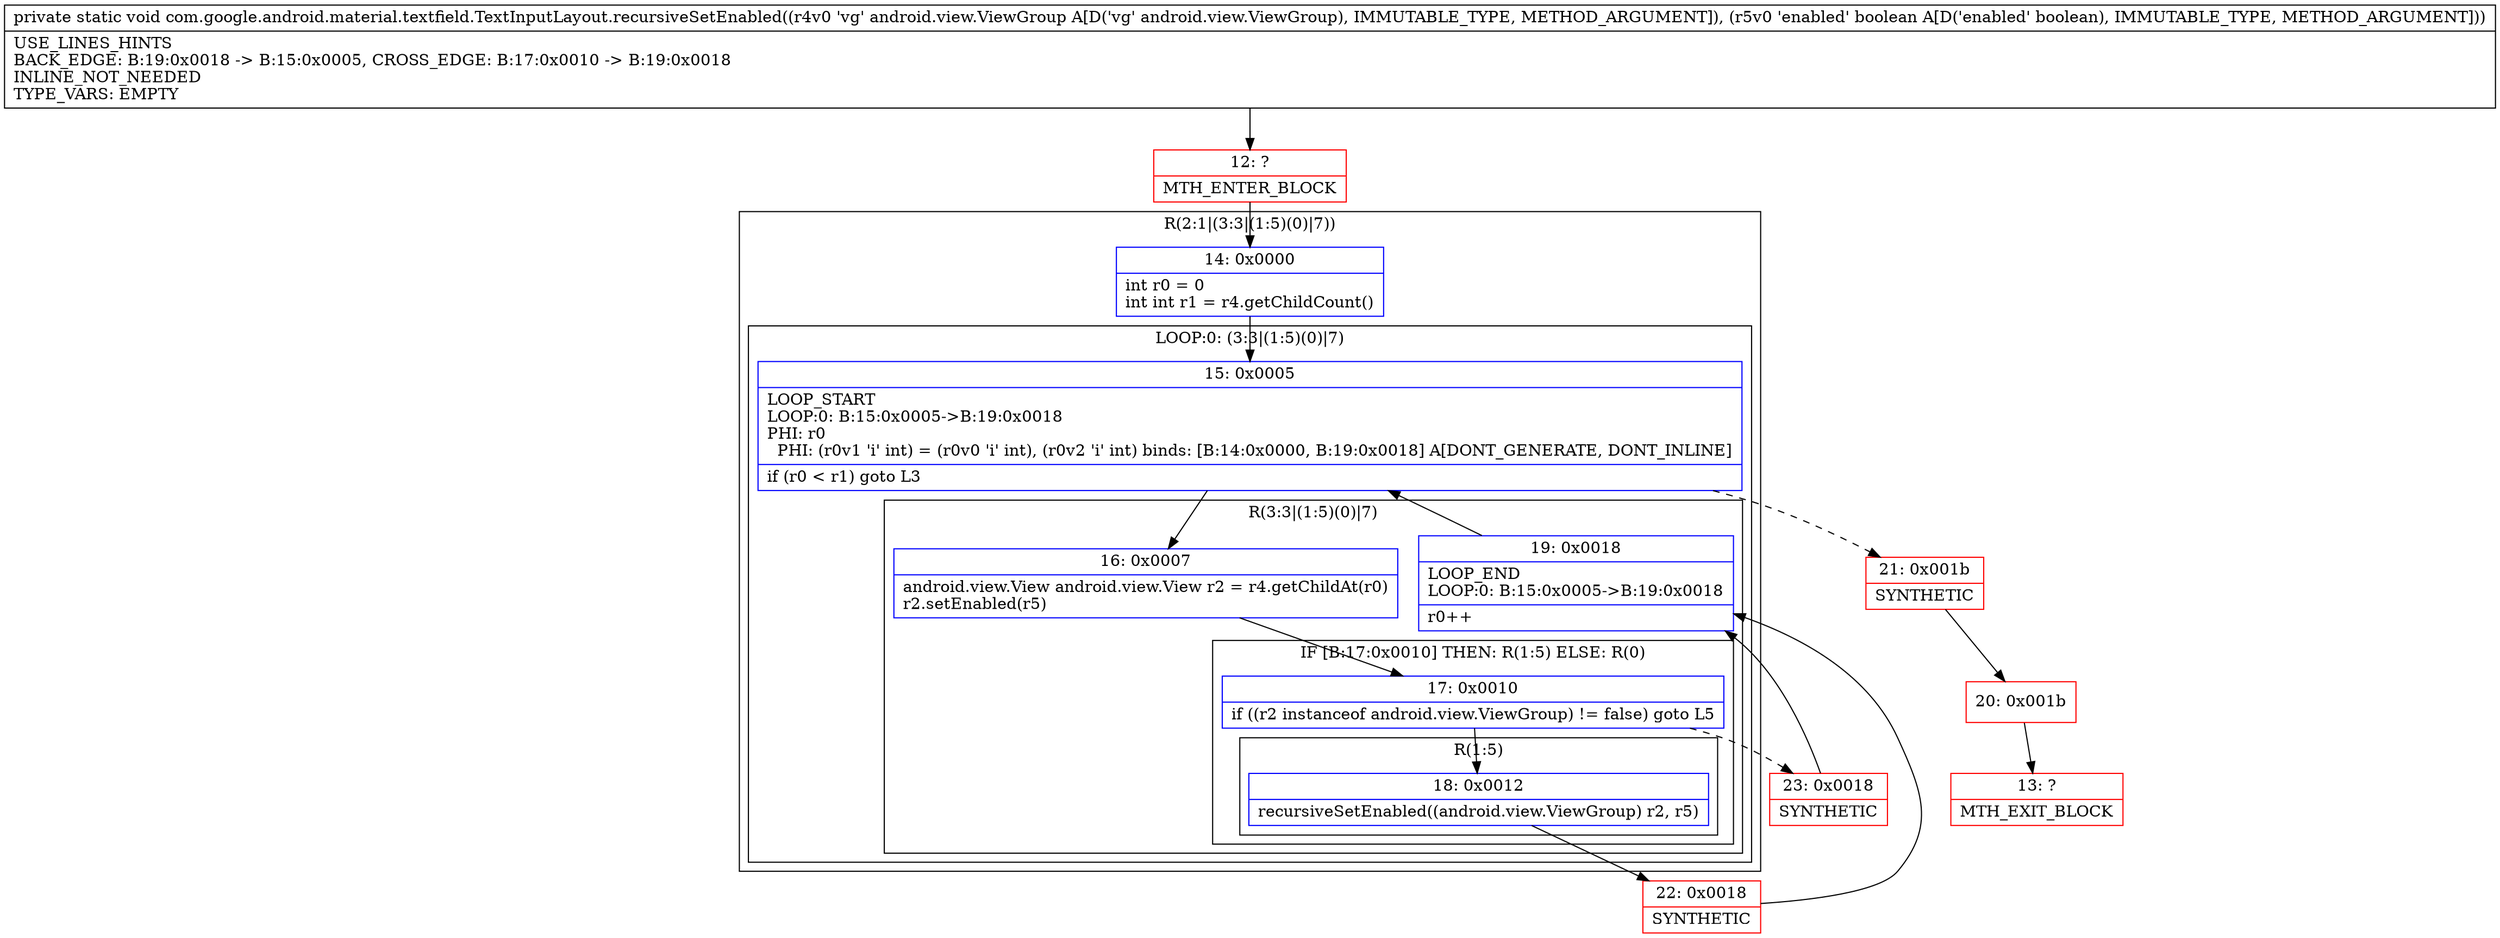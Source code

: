 digraph "CFG forcom.google.android.material.textfield.TextInputLayout.recursiveSetEnabled(Landroid\/view\/ViewGroup;Z)V" {
subgraph cluster_Region_1930648799 {
label = "R(2:1|(3:3|(1:5)(0)|7))";
node [shape=record,color=blue];
Node_14 [shape=record,label="{14\:\ 0x0000|int r0 = 0\lint int r1 = r4.getChildCount()\l}"];
subgraph cluster_LoopRegion_1829981140 {
label = "LOOP:0: (3:3|(1:5)(0)|7)";
node [shape=record,color=blue];
Node_15 [shape=record,label="{15\:\ 0x0005|LOOP_START\lLOOP:0: B:15:0x0005\-\>B:19:0x0018\lPHI: r0 \l  PHI: (r0v1 'i' int) = (r0v0 'i' int), (r0v2 'i' int) binds: [B:14:0x0000, B:19:0x0018] A[DONT_GENERATE, DONT_INLINE]\l|if (r0 \< r1) goto L3\l}"];
subgraph cluster_Region_578150452 {
label = "R(3:3|(1:5)(0)|7)";
node [shape=record,color=blue];
Node_16 [shape=record,label="{16\:\ 0x0007|android.view.View android.view.View r2 = r4.getChildAt(r0)\lr2.setEnabled(r5)\l}"];
subgraph cluster_IfRegion_177273161 {
label = "IF [B:17:0x0010] THEN: R(1:5) ELSE: R(0)";
node [shape=record,color=blue];
Node_17 [shape=record,label="{17\:\ 0x0010|if ((r2 instanceof android.view.ViewGroup) != false) goto L5\l}"];
subgraph cluster_Region_1661774176 {
label = "R(1:5)";
node [shape=record,color=blue];
Node_18 [shape=record,label="{18\:\ 0x0012|recursiveSetEnabled((android.view.ViewGroup) r2, r5)\l}"];
}
subgraph cluster_Region_1727746204 {
label = "R(0)";
node [shape=record,color=blue];
}
}
Node_19 [shape=record,label="{19\:\ 0x0018|LOOP_END\lLOOP:0: B:15:0x0005\-\>B:19:0x0018\l|r0++\l}"];
}
}
}
Node_12 [shape=record,color=red,label="{12\:\ ?|MTH_ENTER_BLOCK\l}"];
Node_22 [shape=record,color=red,label="{22\:\ 0x0018|SYNTHETIC\l}"];
Node_23 [shape=record,color=red,label="{23\:\ 0x0018|SYNTHETIC\l}"];
Node_21 [shape=record,color=red,label="{21\:\ 0x001b|SYNTHETIC\l}"];
Node_20 [shape=record,color=red,label="{20\:\ 0x001b}"];
Node_13 [shape=record,color=red,label="{13\:\ ?|MTH_EXIT_BLOCK\l}"];
MethodNode[shape=record,label="{private static void com.google.android.material.textfield.TextInputLayout.recursiveSetEnabled((r4v0 'vg' android.view.ViewGroup A[D('vg' android.view.ViewGroup), IMMUTABLE_TYPE, METHOD_ARGUMENT]), (r5v0 'enabled' boolean A[D('enabled' boolean), IMMUTABLE_TYPE, METHOD_ARGUMENT]))  | USE_LINES_HINTS\lBACK_EDGE: B:19:0x0018 \-\> B:15:0x0005, CROSS_EDGE: B:17:0x0010 \-\> B:19:0x0018\lINLINE_NOT_NEEDED\lTYPE_VARS: EMPTY\l}"];
MethodNode -> Node_12;Node_14 -> Node_15;
Node_15 -> Node_16;
Node_15 -> Node_21[style=dashed];
Node_16 -> Node_17;
Node_17 -> Node_18;
Node_17 -> Node_23[style=dashed];
Node_18 -> Node_22;
Node_19 -> Node_15;
Node_12 -> Node_14;
Node_22 -> Node_19;
Node_23 -> Node_19;
Node_21 -> Node_20;
Node_20 -> Node_13;
}

